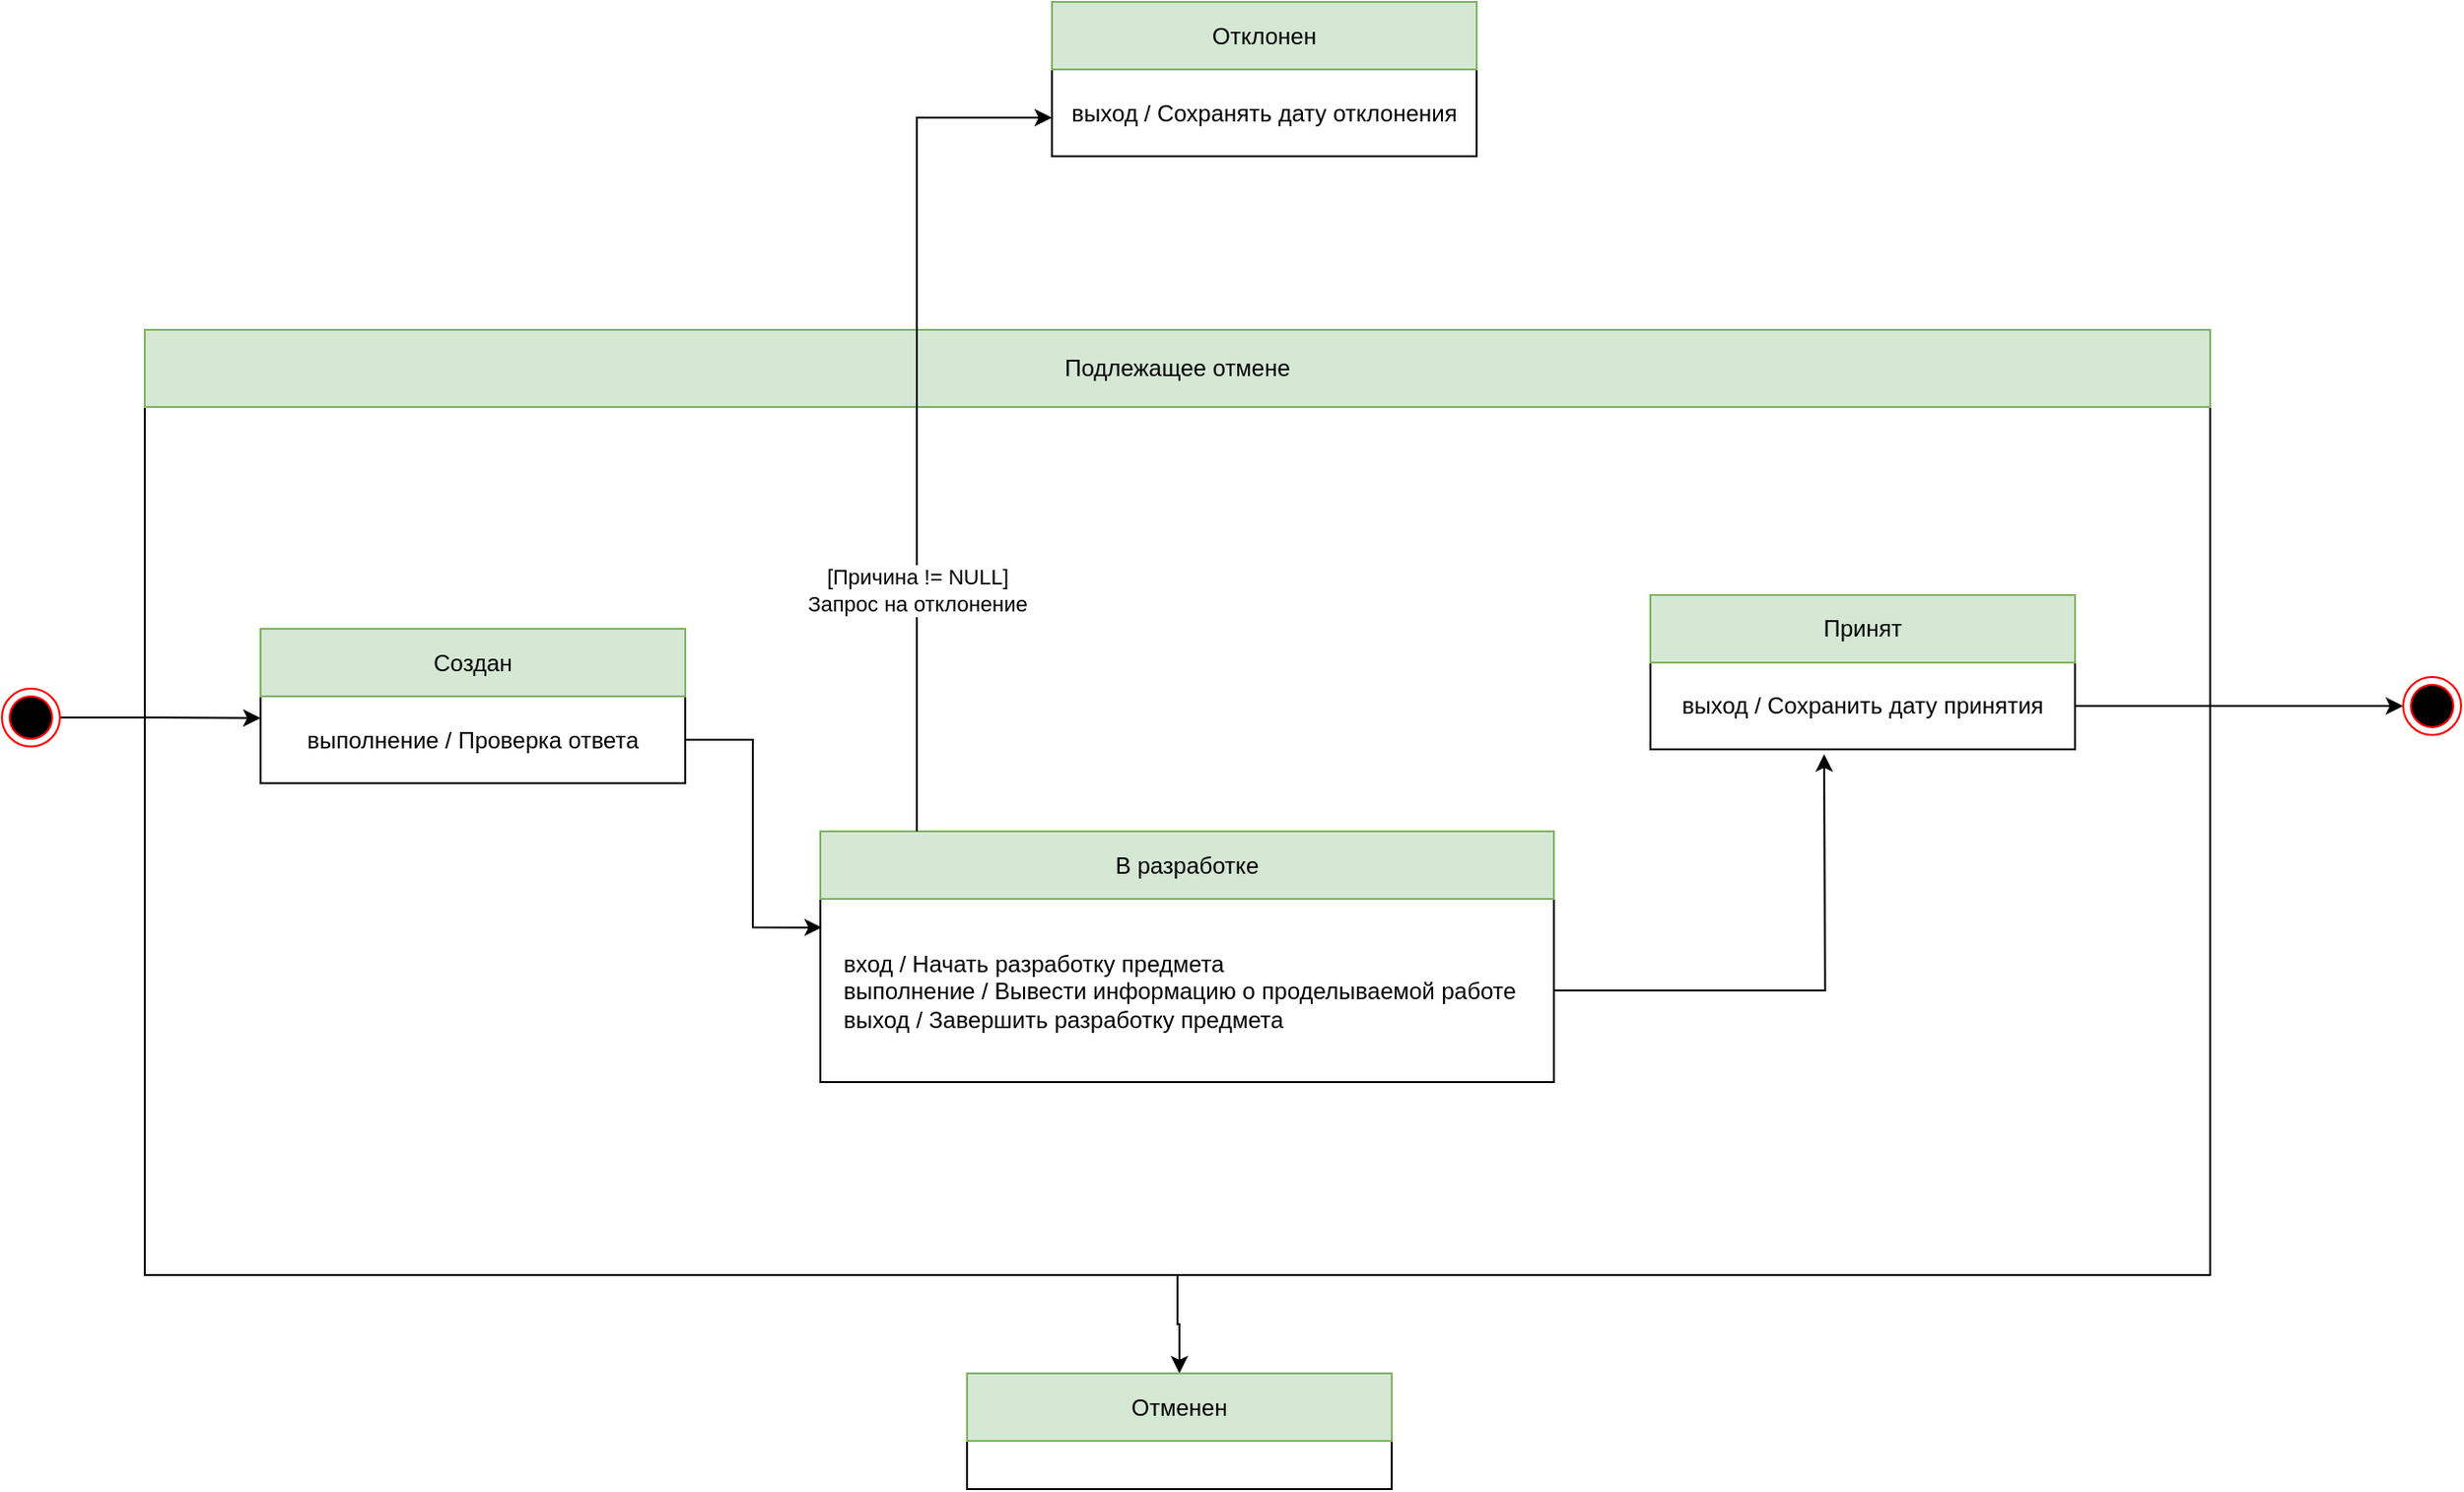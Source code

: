 <mxfile version="26.2.2">
  <diagram name="Страница — 1" id="XbnxaTYEIpB577MFsnea">
    <mxGraphModel dx="2040" dy="1213" grid="1" gridSize="10" guides="1" tooltips="1" connect="1" arrows="1" fold="1" page="1" pageScale="1" pageWidth="827" pageHeight="1169" math="0" shadow="0">
      <root>
        <mxCell id="0" />
        <mxCell id="1" parent="0" />
        <mxCell id="UQ7ExxEdJwfkP7KIrIeh-29" value="" style="html=1;whiteSpace=wrap;" vertex="1" parent="1">
          <mxGeometry x="160" y="290" width="1070" height="450" as="geometry" />
        </mxCell>
        <mxCell id="UQ7ExxEdJwfkP7KIrIeh-30" value="Подлежащее отмене" style="html=1;whiteSpace=wrap;fillColor=#d5e8d4;strokeColor=#82b366;" vertex="1" parent="1">
          <mxGeometry x="160" y="250" width="1070" height="40" as="geometry" />
        </mxCell>
        <mxCell id="UQ7ExxEdJwfkP7KIrIeh-33" style="edgeStyle=orthogonalEdgeStyle;rounded=0;orthogonalLoop=1;jettySize=auto;html=1;entryX=0;entryY=0.25;entryDx=0;entryDy=0;" edge="1" parent="1" source="UQ7ExxEdJwfkP7KIrIeh-7" target="UQ7ExxEdJwfkP7KIrIeh-11">
          <mxGeometry relative="1" as="geometry" />
        </mxCell>
        <mxCell id="UQ7ExxEdJwfkP7KIrIeh-7" value="" style="ellipse;html=1;shape=endState;fillColor=#000000;strokeColor=#ff0000;" vertex="1" parent="1">
          <mxGeometry x="86" y="436" width="30" height="30" as="geometry" />
        </mxCell>
        <mxCell id="UQ7ExxEdJwfkP7KIrIeh-11" value="выполнение / Проверка ответа" style="html=1;whiteSpace=wrap;" vertex="1" parent="1">
          <mxGeometry x="220" y="440" width="220" height="45" as="geometry" />
        </mxCell>
        <mxCell id="UQ7ExxEdJwfkP7KIrIeh-17" value="Создан" style="html=1;whiteSpace=wrap;fillColor=#d5e8d4;strokeColor=#82b366;" vertex="1" parent="1">
          <mxGeometry x="220" y="405" width="220" height="35" as="geometry" />
        </mxCell>
        <mxCell id="UQ7ExxEdJwfkP7KIrIeh-35" style="edgeStyle=orthogonalEdgeStyle;rounded=0;orthogonalLoop=1;jettySize=auto;html=1;exitX=0.5;exitY=1;exitDx=0;exitDy=0;" edge="1" parent="1" source="UQ7ExxEdJwfkP7KIrIeh-29" target="UQ7ExxEdJwfkP7KIrIeh-22">
          <mxGeometry relative="1" as="geometry" />
        </mxCell>
        <mxCell id="UQ7ExxEdJwfkP7KIrIeh-36" style="edgeStyle=orthogonalEdgeStyle;rounded=0;orthogonalLoop=1;jettySize=auto;html=1;" edge="1" parent="1" source="UQ7ExxEdJwfkP7KIrIeh-18">
          <mxGeometry relative="1" as="geometry">
            <mxPoint x="1030" y="470.0" as="targetPoint" />
          </mxGeometry>
        </mxCell>
        <mxCell id="UQ7ExxEdJwfkP7KIrIeh-18" value="вход / Начать разработку предмета&lt;div&gt;выполнение / Вывести информацию о проделываемой работе&lt;/div&gt;&lt;div&gt;выход / Завершить разработку предмета&lt;/div&gt;" style="html=1;whiteSpace=wrap;align=left;spacingLeft=10;" vertex="1" parent="1">
          <mxGeometry x="510" y="545" width="380" height="95" as="geometry" />
        </mxCell>
        <mxCell id="UQ7ExxEdJwfkP7KIrIeh-19" value="В разработке" style="html=1;whiteSpace=wrap;fillColor=#d5e8d4;strokeColor=#82b366;" vertex="1" parent="1">
          <mxGeometry x="510" y="510" width="380" height="35" as="geometry" />
        </mxCell>
        <mxCell id="UQ7ExxEdJwfkP7KIrIeh-21" value="" style="html=1;whiteSpace=wrap;" vertex="1" parent="1">
          <mxGeometry x="586" y="826" width="220" height="25" as="geometry" />
        </mxCell>
        <mxCell id="UQ7ExxEdJwfkP7KIrIeh-22" value="Отменен" style="html=1;whiteSpace=wrap;fillColor=#d5e8d4;strokeColor=#82b366;" vertex="1" parent="1">
          <mxGeometry x="586" y="791" width="220" height="35" as="geometry" />
        </mxCell>
        <mxCell id="UQ7ExxEdJwfkP7KIrIeh-37" style="edgeStyle=orthogonalEdgeStyle;rounded=0;orthogonalLoop=1;jettySize=auto;html=1;entryX=0;entryY=0.5;entryDx=0;entryDy=0;" edge="1" parent="1" source="UQ7ExxEdJwfkP7KIrIeh-23" target="UQ7ExxEdJwfkP7KIrIeh-32">
          <mxGeometry relative="1" as="geometry" />
        </mxCell>
        <mxCell id="UQ7ExxEdJwfkP7KIrIeh-23" value="выход / Сохранить дату принятия" style="html=1;whiteSpace=wrap;" vertex="1" parent="1">
          <mxGeometry x="940" y="422.5" width="220" height="45" as="geometry" />
        </mxCell>
        <mxCell id="UQ7ExxEdJwfkP7KIrIeh-24" value="Принят" style="html=1;whiteSpace=wrap;fillColor=#d5e8d4;strokeColor=#82b366;" vertex="1" parent="1">
          <mxGeometry x="940" y="387.5" width="220" height="35" as="geometry" />
        </mxCell>
        <mxCell id="UQ7ExxEdJwfkP7KIrIeh-27" value="выход / Сохранять дату отклонения" style="html=1;whiteSpace=wrap;" vertex="1" parent="1">
          <mxGeometry x="630" y="115" width="220" height="45" as="geometry" />
        </mxCell>
        <mxCell id="UQ7ExxEdJwfkP7KIrIeh-28" value="Отклонен" style="html=1;whiteSpace=wrap;fillColor=#d5e8d4;strokeColor=#82b366;" vertex="1" parent="1">
          <mxGeometry x="630" y="80" width="220" height="35" as="geometry" />
        </mxCell>
        <mxCell id="UQ7ExxEdJwfkP7KIrIeh-32" value="" style="ellipse;html=1;shape=endState;fillColor=#000000;strokeColor=#ff0000;" vertex="1" parent="1">
          <mxGeometry x="1330" y="430" width="30" height="30" as="geometry" />
        </mxCell>
        <mxCell id="UQ7ExxEdJwfkP7KIrIeh-34" style="edgeStyle=orthogonalEdgeStyle;rounded=0;orthogonalLoop=1;jettySize=auto;html=1;entryX=0.002;entryY=0.156;entryDx=0;entryDy=0;entryPerimeter=0;" edge="1" parent="1" source="UQ7ExxEdJwfkP7KIrIeh-11" target="UQ7ExxEdJwfkP7KIrIeh-18">
          <mxGeometry relative="1" as="geometry" />
        </mxCell>
        <mxCell id="UQ7ExxEdJwfkP7KIrIeh-38" style="edgeStyle=orthogonalEdgeStyle;rounded=0;orthogonalLoop=1;jettySize=auto;html=1;" edge="1" parent="1" source="UQ7ExxEdJwfkP7KIrIeh-19" target="UQ7ExxEdJwfkP7KIrIeh-27">
          <mxGeometry relative="1" as="geometry">
            <Array as="points">
              <mxPoint x="560" y="140" />
            </Array>
          </mxGeometry>
        </mxCell>
        <mxCell id="UQ7ExxEdJwfkP7KIrIeh-39" value="[Причина != NULL]&lt;div&gt;Запрос на отклонение&lt;/div&gt;" style="edgeLabel;html=1;align=center;verticalAlign=middle;resizable=0;points=[];" vertex="1" connectable="0" parent="UQ7ExxEdJwfkP7KIrIeh-38">
          <mxGeometry x="-0.429" relative="1" as="geometry">
            <mxPoint as="offset" />
          </mxGeometry>
        </mxCell>
      </root>
    </mxGraphModel>
  </diagram>
</mxfile>
